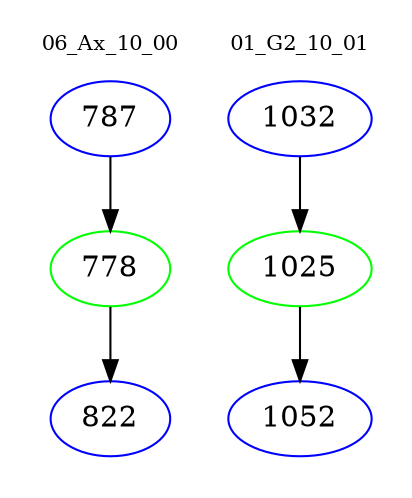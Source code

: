 digraph{
subgraph cluster_0 {
color = white
label = "06_Ax_10_00";
fontsize=10;
T0_787 [label="787", color="blue"]
T0_787 -> T0_778 [color="black"]
T0_778 [label="778", color="green"]
T0_778 -> T0_822 [color="black"]
T0_822 [label="822", color="blue"]
}
subgraph cluster_1 {
color = white
label = "01_G2_10_01";
fontsize=10;
T1_1032 [label="1032", color="blue"]
T1_1032 -> T1_1025 [color="black"]
T1_1025 [label="1025", color="green"]
T1_1025 -> T1_1052 [color="black"]
T1_1052 [label="1052", color="blue"]
}
}
